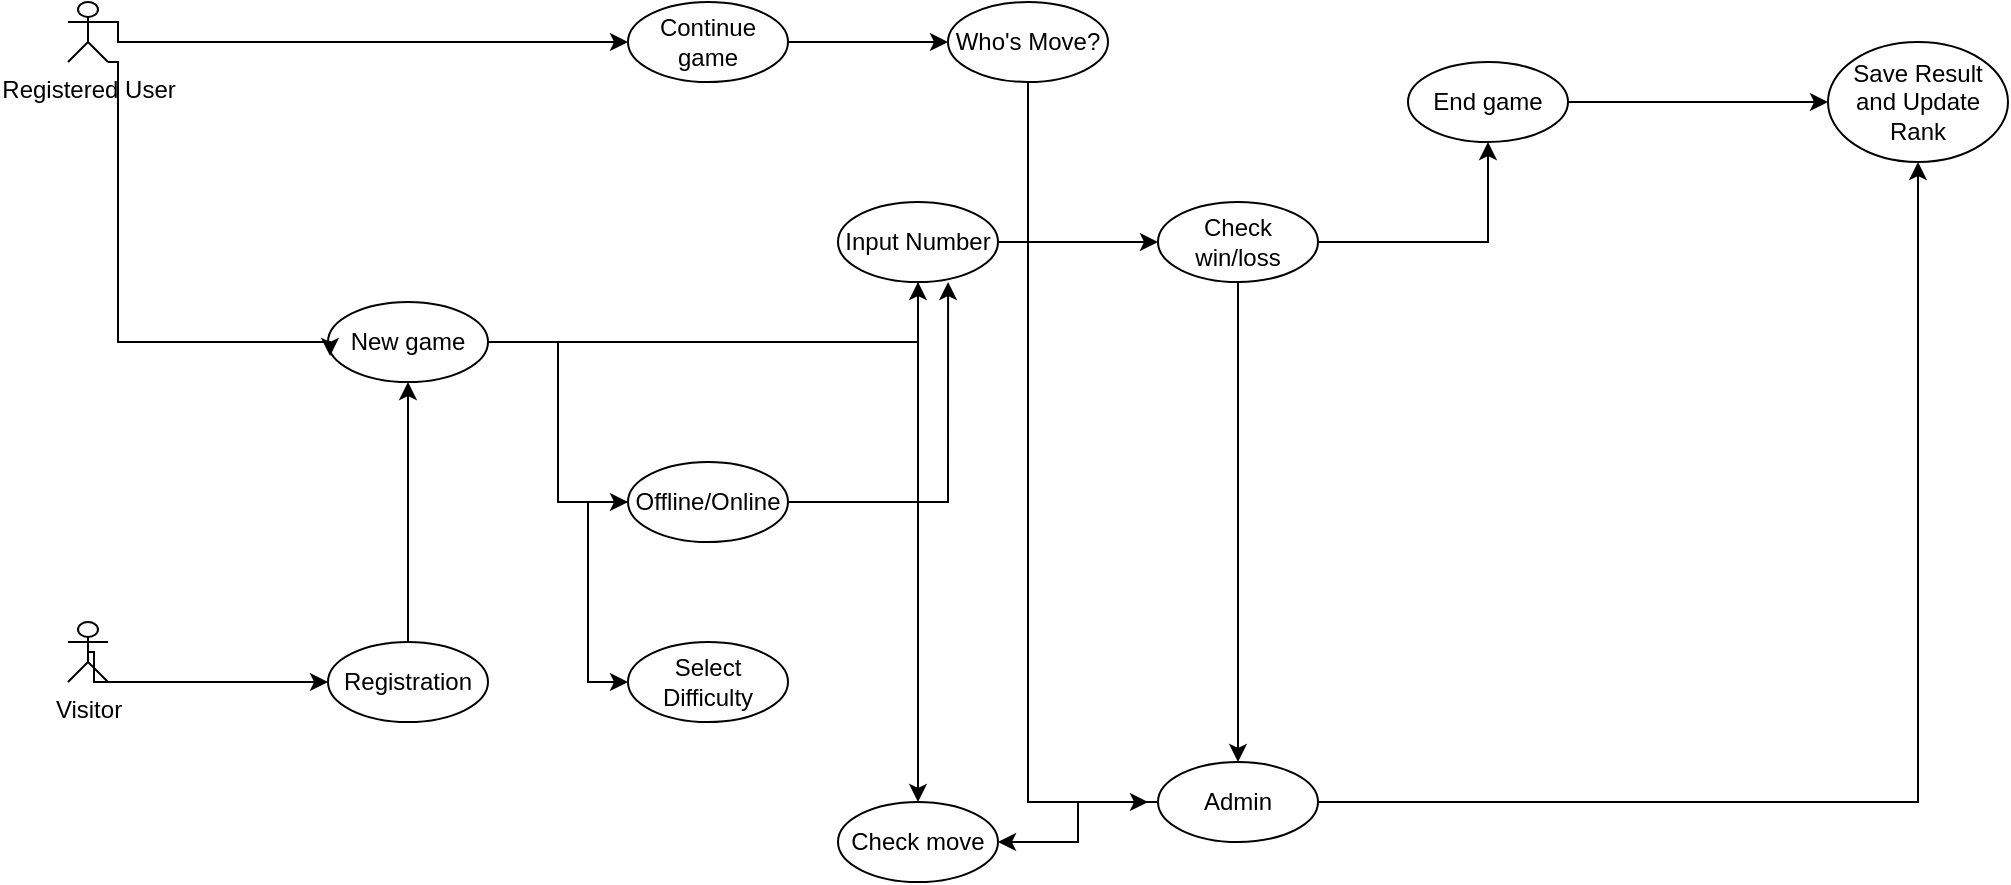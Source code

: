 <mxfile version="24.7.17">
  <diagram name="Page-1" id="O-rrH85xTtFy23UHvOR7">
    <mxGraphModel dx="1567" dy="541" grid="1" gridSize="10" guides="1" tooltips="1" connect="1" arrows="1" fold="1" page="1" pageScale="1" pageWidth="850" pageHeight="1100" math="0" shadow="0">
      <root>
        <mxCell id="0" />
        <mxCell id="1" parent="0" />
        <mxCell id="Pto8F3Ej_QC1XyT_kyy--21" style="edgeStyle=orthogonalEdgeStyle;rounded=0;orthogonalLoop=1;jettySize=auto;html=1;exitX=0.5;exitY=0.5;exitDx=0;exitDy=0;exitPerimeter=0;entryX=0;entryY=0.5;entryDx=0;entryDy=0;" edge="1" parent="1" source="Pto8F3Ej_QC1XyT_kyy--1" target="Pto8F3Ej_QC1XyT_kyy--13">
          <mxGeometry relative="1" as="geometry">
            <Array as="points">
              <mxPoint x="53" y="380" />
            </Array>
          </mxGeometry>
        </mxCell>
        <mxCell id="Pto8F3Ej_QC1XyT_kyy--1" value="Visitor" style="shape=umlActor;verticalLabelPosition=bottom;verticalAlign=top;html=1;outlineConnect=0;" vertex="1" parent="1">
          <mxGeometry x="40" y="350" width="20" height="30" as="geometry" />
        </mxCell>
        <mxCell id="Pto8F3Ej_QC1XyT_kyy--23" style="edgeStyle=orthogonalEdgeStyle;rounded=0;orthogonalLoop=1;jettySize=auto;html=1;exitX=1;exitY=0.333;exitDx=0;exitDy=0;exitPerimeter=0;entryX=0;entryY=0.5;entryDx=0;entryDy=0;" edge="1" parent="1" source="Pto8F3Ej_QC1XyT_kyy--10" target="Pto8F3Ej_QC1XyT_kyy--17">
          <mxGeometry relative="1" as="geometry">
            <Array as="points">
              <mxPoint x="65" y="60" />
            </Array>
          </mxGeometry>
        </mxCell>
        <mxCell id="Pto8F3Ej_QC1XyT_kyy--10" value="Registered User&lt;div&gt;&lt;br&gt;&lt;/div&gt;" style="shape=umlActor;verticalLabelPosition=bottom;verticalAlign=top;html=1;outlineConnect=0;" vertex="1" parent="1">
          <mxGeometry x="40" y="40" width="20" height="30" as="geometry" />
        </mxCell>
        <mxCell id="Pto8F3Ej_QC1XyT_kyy--22" style="edgeStyle=orthogonalEdgeStyle;rounded=0;orthogonalLoop=1;jettySize=auto;html=1;exitX=0.5;exitY=0;exitDx=0;exitDy=0;entryX=0.5;entryY=1;entryDx=0;entryDy=0;" edge="1" parent="1" source="Pto8F3Ej_QC1XyT_kyy--13" target="Pto8F3Ej_QC1XyT_kyy--14">
          <mxGeometry relative="1" as="geometry" />
        </mxCell>
        <mxCell id="Pto8F3Ej_QC1XyT_kyy--13" value="Registration" style="ellipse;whiteSpace=wrap;html=1;" vertex="1" parent="1">
          <mxGeometry x="170" y="360" width="80" height="40" as="geometry" />
        </mxCell>
        <mxCell id="Pto8F3Ej_QC1XyT_kyy--25" style="edgeStyle=orthogonalEdgeStyle;rounded=0;orthogonalLoop=1;jettySize=auto;html=1;exitX=1;exitY=0.5;exitDx=0;exitDy=0;entryX=0;entryY=0.5;entryDx=0;entryDy=0;" edge="1" parent="1" source="Pto8F3Ej_QC1XyT_kyy--14" target="Pto8F3Ej_QC1XyT_kyy--16">
          <mxGeometry relative="1" as="geometry" />
        </mxCell>
        <mxCell id="Pto8F3Ej_QC1XyT_kyy--28" value="" style="edgeStyle=orthogonalEdgeStyle;rounded=0;orthogonalLoop=1;jettySize=auto;html=1;" edge="1" parent="1" source="Pto8F3Ej_QC1XyT_kyy--14" target="Pto8F3Ej_QC1XyT_kyy--27">
          <mxGeometry relative="1" as="geometry" />
        </mxCell>
        <mxCell id="Pto8F3Ej_QC1XyT_kyy--14" value="New game" style="ellipse;whiteSpace=wrap;html=1;" vertex="1" parent="1">
          <mxGeometry x="170" y="190" width="80" height="40" as="geometry" />
        </mxCell>
        <mxCell id="Pto8F3Ej_QC1XyT_kyy--26" style="edgeStyle=orthogonalEdgeStyle;rounded=0;orthogonalLoop=1;jettySize=auto;html=1;exitX=0;exitY=0.5;exitDx=0;exitDy=0;entryX=0;entryY=0.5;entryDx=0;entryDy=0;" edge="1" parent="1" source="Pto8F3Ej_QC1XyT_kyy--16" target="Pto8F3Ej_QC1XyT_kyy--20">
          <mxGeometry relative="1" as="geometry" />
        </mxCell>
        <mxCell id="Pto8F3Ej_QC1XyT_kyy--16" value="Offline/Online" style="ellipse;whiteSpace=wrap;html=1;" vertex="1" parent="1">
          <mxGeometry x="320" y="270" width="80" height="40" as="geometry" />
        </mxCell>
        <mxCell id="Pto8F3Ej_QC1XyT_kyy--42" value="" style="edgeStyle=orthogonalEdgeStyle;rounded=0;orthogonalLoop=1;jettySize=auto;html=1;" edge="1" parent="1" source="Pto8F3Ej_QC1XyT_kyy--17" target="Pto8F3Ej_QC1XyT_kyy--41">
          <mxGeometry relative="1" as="geometry" />
        </mxCell>
        <mxCell id="Pto8F3Ej_QC1XyT_kyy--17" value="Continue game" style="ellipse;whiteSpace=wrap;html=1;" vertex="1" parent="1">
          <mxGeometry x="320" y="40" width="80" height="40" as="geometry" />
        </mxCell>
        <mxCell id="Pto8F3Ej_QC1XyT_kyy--20" value="Select Difficulty" style="ellipse;whiteSpace=wrap;html=1;" vertex="1" parent="1">
          <mxGeometry x="320" y="360" width="80" height="40" as="geometry" />
        </mxCell>
        <mxCell id="Pto8F3Ej_QC1XyT_kyy--24" style="edgeStyle=orthogonalEdgeStyle;rounded=0;orthogonalLoop=1;jettySize=auto;html=1;exitX=1;exitY=1;exitDx=0;exitDy=0;exitPerimeter=0;entryX=0.013;entryY=0.675;entryDx=0;entryDy=0;entryPerimeter=0;" edge="1" parent="1" source="Pto8F3Ej_QC1XyT_kyy--10" target="Pto8F3Ej_QC1XyT_kyy--14">
          <mxGeometry relative="1" as="geometry">
            <Array as="points">
              <mxPoint x="65" y="210" />
              <mxPoint x="171" y="210" />
            </Array>
          </mxGeometry>
        </mxCell>
        <mxCell id="Pto8F3Ej_QC1XyT_kyy--30" value="" style="edgeStyle=orthogonalEdgeStyle;rounded=0;orthogonalLoop=1;jettySize=auto;html=1;" edge="1" parent="1" source="Pto8F3Ej_QC1XyT_kyy--27" target="Pto8F3Ej_QC1XyT_kyy--29">
          <mxGeometry relative="1" as="geometry" />
        </mxCell>
        <mxCell id="Pto8F3Ej_QC1XyT_kyy--37" style="edgeStyle=orthogonalEdgeStyle;rounded=0;orthogonalLoop=1;jettySize=auto;html=1;exitX=0.5;exitY=1;exitDx=0;exitDy=0;entryX=0.5;entryY=0;entryDx=0;entryDy=0;" edge="1" parent="1" source="Pto8F3Ej_QC1XyT_kyy--27" target="Pto8F3Ej_QC1XyT_kyy--35">
          <mxGeometry relative="1" as="geometry" />
        </mxCell>
        <mxCell id="Pto8F3Ej_QC1XyT_kyy--27" value="Input Number" style="ellipse;whiteSpace=wrap;html=1;" vertex="1" parent="1">
          <mxGeometry x="425" y="140" width="80" height="40" as="geometry" />
        </mxCell>
        <mxCell id="Pto8F3Ej_QC1XyT_kyy--32" value="" style="edgeStyle=orthogonalEdgeStyle;rounded=0;orthogonalLoop=1;jettySize=auto;html=1;" edge="1" parent="1" source="Pto8F3Ej_QC1XyT_kyy--29" target="Pto8F3Ej_QC1XyT_kyy--31">
          <mxGeometry relative="1" as="geometry" />
        </mxCell>
        <mxCell id="Pto8F3Ej_QC1XyT_kyy--34" value="" style="edgeStyle=orthogonalEdgeStyle;rounded=0;orthogonalLoop=1;jettySize=auto;html=1;" edge="1" parent="1" source="Pto8F3Ej_QC1XyT_kyy--29" target="Pto8F3Ej_QC1XyT_kyy--33">
          <mxGeometry relative="1" as="geometry" />
        </mxCell>
        <mxCell id="Pto8F3Ej_QC1XyT_kyy--29" value="Check win/loss" style="ellipse;whiteSpace=wrap;html=1;" vertex="1" parent="1">
          <mxGeometry x="585" y="140" width="80" height="40" as="geometry" />
        </mxCell>
        <mxCell id="Pto8F3Ej_QC1XyT_kyy--36" value="" style="edgeStyle=orthogonalEdgeStyle;rounded=0;orthogonalLoop=1;jettySize=auto;html=1;" edge="1" parent="1" source="Pto8F3Ej_QC1XyT_kyy--31" target="Pto8F3Ej_QC1XyT_kyy--35">
          <mxGeometry relative="1" as="geometry" />
        </mxCell>
        <mxCell id="Pto8F3Ej_QC1XyT_kyy--40" style="edgeStyle=orthogonalEdgeStyle;rounded=0;orthogonalLoop=1;jettySize=auto;html=1;exitX=1;exitY=0.5;exitDx=0;exitDy=0;entryX=0.5;entryY=1;entryDx=0;entryDy=0;" edge="1" parent="1" source="Pto8F3Ej_QC1XyT_kyy--31" target="Pto8F3Ej_QC1XyT_kyy--38">
          <mxGeometry relative="1" as="geometry" />
        </mxCell>
        <mxCell id="Pto8F3Ej_QC1XyT_kyy--31" value="Admin" style="ellipse;whiteSpace=wrap;html=1;" vertex="1" parent="1">
          <mxGeometry x="585" y="420" width="80" height="40" as="geometry" />
        </mxCell>
        <mxCell id="Pto8F3Ej_QC1XyT_kyy--39" value="" style="edgeStyle=orthogonalEdgeStyle;rounded=0;orthogonalLoop=1;jettySize=auto;html=1;" edge="1" parent="1" source="Pto8F3Ej_QC1XyT_kyy--33" target="Pto8F3Ej_QC1XyT_kyy--38">
          <mxGeometry relative="1" as="geometry" />
        </mxCell>
        <mxCell id="Pto8F3Ej_QC1XyT_kyy--33" value="End game" style="ellipse;whiteSpace=wrap;html=1;" vertex="1" parent="1">
          <mxGeometry x="710" y="70" width="80" height="40" as="geometry" />
        </mxCell>
        <mxCell id="Pto8F3Ej_QC1XyT_kyy--35" value="Check move" style="ellipse;whiteSpace=wrap;html=1;" vertex="1" parent="1">
          <mxGeometry x="425" y="440" width="80" height="40" as="geometry" />
        </mxCell>
        <mxCell id="Pto8F3Ej_QC1XyT_kyy--38" value="Save Result and Update Rank" style="ellipse;whiteSpace=wrap;html=1;" vertex="1" parent="1">
          <mxGeometry x="920" y="60" width="90" height="60" as="geometry" />
        </mxCell>
        <mxCell id="Pto8F3Ej_QC1XyT_kyy--43" style="edgeStyle=orthogonalEdgeStyle;rounded=0;orthogonalLoop=1;jettySize=auto;html=1;exitX=0.5;exitY=1;exitDx=0;exitDy=0;" edge="1" parent="1" source="Pto8F3Ej_QC1XyT_kyy--41">
          <mxGeometry relative="1" as="geometry">
            <mxPoint x="580" y="440" as="targetPoint" />
            <Array as="points">
              <mxPoint x="520" y="440" />
            </Array>
          </mxGeometry>
        </mxCell>
        <mxCell id="Pto8F3Ej_QC1XyT_kyy--41" value="Who&#39;s Move?" style="ellipse;whiteSpace=wrap;html=1;" vertex="1" parent="1">
          <mxGeometry x="480" y="40" width="80" height="40" as="geometry" />
        </mxCell>
        <mxCell id="Pto8F3Ej_QC1XyT_kyy--45" style="edgeStyle=orthogonalEdgeStyle;rounded=0;orthogonalLoop=1;jettySize=auto;html=1;exitX=1;exitY=0.5;exitDx=0;exitDy=0;entryX=0.688;entryY=1;entryDx=0;entryDy=0;entryPerimeter=0;" edge="1" parent="1" source="Pto8F3Ej_QC1XyT_kyy--16" target="Pto8F3Ej_QC1XyT_kyy--27">
          <mxGeometry relative="1" as="geometry" />
        </mxCell>
      </root>
    </mxGraphModel>
  </diagram>
</mxfile>
